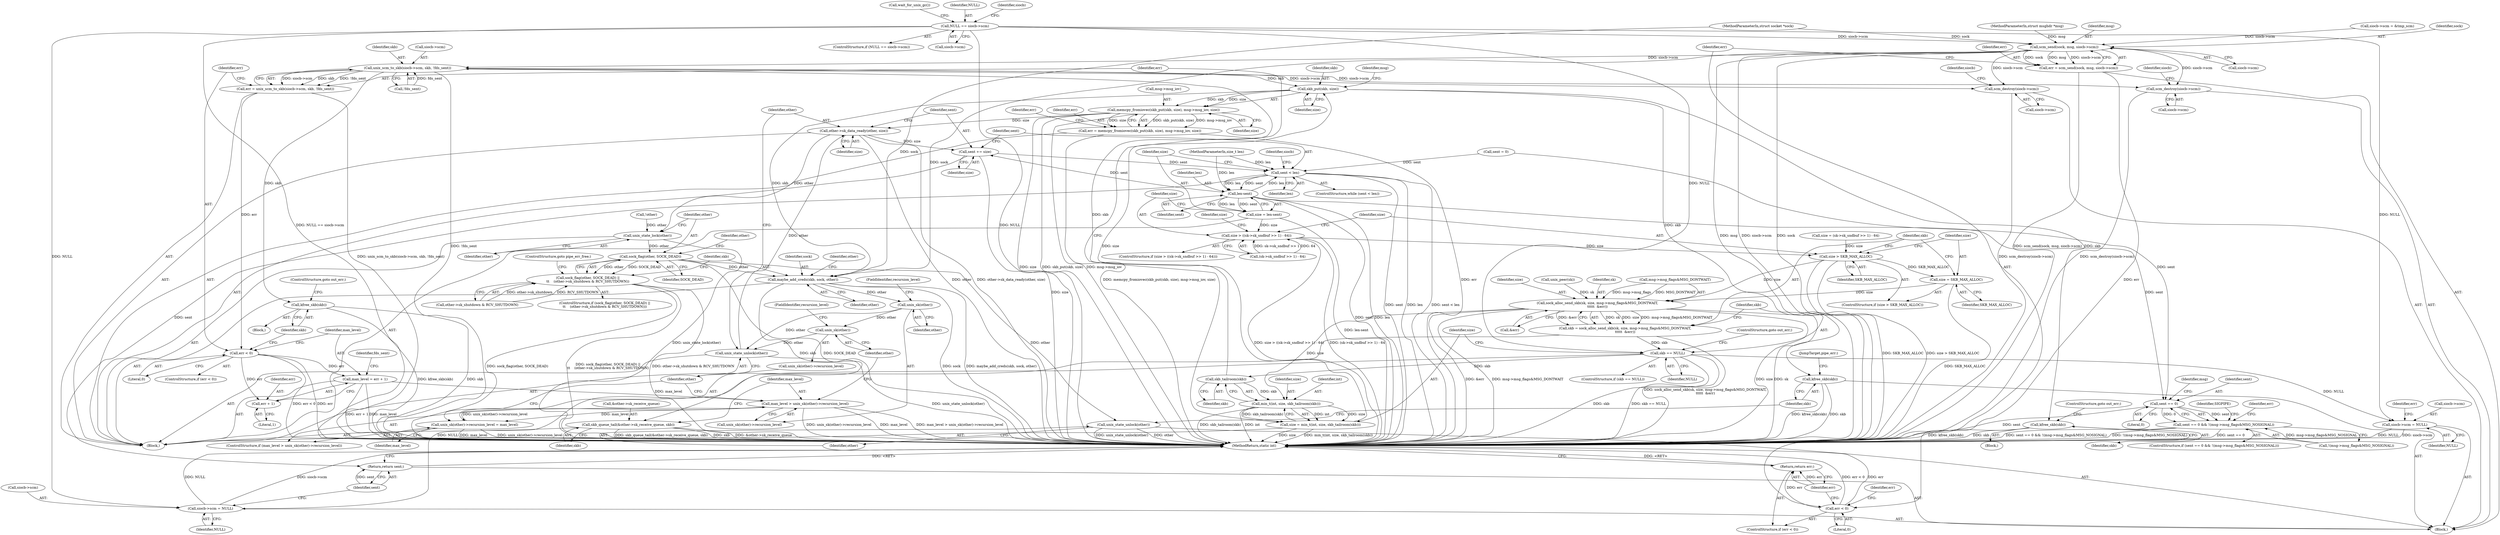 digraph "1_linux_e0e3cea46d31d23dc40df0a49a7a2c04fe8edfea_1@pointer" {
"1000140" [label="(Call,NULL == siocb->scm)"];
"1000154" [label="(Call,scm_send(sock, msg, siocb->scm))"];
"1000152" [label="(Call,err = scm_send(sock, msg, siocb->scm))"];
"1000161" [label="(Call,err < 0)"];
"1000164" [label="(Return,return err;)"];
"1000278" [label="(Call,unix_scm_to_skb(siocb->scm, skb, !fds_sent))"];
"1000276" [label="(Call,err = unix_scm_to_skb(siocb->scm, skb, !fds_sent))"];
"1000286" [label="(Call,err < 0)"];
"1000293" [label="(Call,max_level = err + 1)"];
"1000341" [label="(Call,max_level > unix_sk(other)->recursion_level)"];
"1000347" [label="(Call,unix_sk(other)->recursion_level = max_level)"];
"1000295" [label="(Call,err + 1)"];
"1000290" [label="(Call,kfree_skb(skb))"];
"1000304" [label="(Call,skb_put(skb, size))"];
"1000303" [label="(Call,memcpy_fromiovec(skb_put(skb, size), msg->msg_iov, size))"];
"1000301" [label="(Call,err = memcpy_fromiovec(skb_put(skb, size), msg->msg_iov, size))"];
"1000355" [label="(Call,other->sk_data_ready(other, size))"];
"1000317" [label="(Call,unix_state_lock(other))"];
"1000321" [label="(Call,sock_flag(other, SOCK_DEAD))"];
"1000320" [label="(Call,sock_flag(other, SOCK_DEAD) ||\n\t\t    (other->sk_shutdown & RCV_SHUTDOWN))"];
"1000330" [label="(Call,maybe_add_creds(skb, sock, other))"];
"1000334" [label="(Call,skb_queue_tail(&other->sk_receive_queue, skb))"];
"1000344" [label="(Call,unix_sk(other))"];
"1000349" [label="(Call,unix_sk(other))"];
"1000353" [label="(Call,unix_state_unlock(other))"];
"1000373" [label="(Call,unix_state_unlock(other))"];
"1000358" [label="(Call,sent += size)"];
"1000217" [label="(Call,sent < len)"];
"1000223" [label="(Call,len-sent)"];
"1000221" [label="(Call,size = len-sent)"];
"1000227" [label="(Call,size > ((sk->sk_sndbuf >> 1) - 64))"];
"1000246" [label="(Call,size > SKB_MAX_ALLOC)"];
"1000249" [label="(Call,size = SKB_MAX_ALLOC)"];
"1000254" [label="(Call,sock_alloc_send_skb(sk, size, msg->msg_flags&MSG_DONTWAIT,\n\t\t\t\t\t  &err))"];
"1000252" [label="(Call,skb = sock_alloc_send_skb(sk, size, msg->msg_flags&MSG_DONTWAIT,\n\t\t\t\t\t  &err))"];
"1000265" [label="(Call,skb == NULL)"];
"1000274" [label="(Call,skb_tailroom(skb))"];
"1000271" [label="(Call,min_t(int, size, skb_tailroom(skb)))"];
"1000269" [label="(Call,size = min_t(int, size, skb_tailroom(skb)))"];
"1000365" [label="(Call,siocb->scm = NULL)"];
"1000402" [label="(Call,siocb->scm = NULL)"];
"1000380" [label="(Call,sent == 0)"];
"1000379" [label="(Call,sent == 0 && !(msg->msg_flags&MSG_NOSIGNAL))"];
"1000370" [label="(Return,return sent;)"];
"1000314" [label="(Call,kfree_skb(skb))"];
"1000375" [label="(Call,kfree_skb(skb))"];
"1000361" [label="(Call,scm_destroy(siocb->scm))"];
"1000398" [label="(Call,scm_destroy(siocb->scm))"];
"1000292" [label="(ControlStructure,goto out_err;)"];
"1000326" [label="(Identifier,other)"];
"1000349" [label="(Call,unix_sk(other))"];
"1000220" [label="(Block,)"];
"1000315" [label="(Identifier,skb)"];
"1000151" [label="(Call,wait_for_unix_gc())"];
"1000314" [label="(Call,kfree_skb(skb))"];
"1000257" [label="(Call,msg->msg_flags&MSG_DONTWAIT)"];
"1000273" [label="(Identifier,size)"];
"1000362" [label="(Call,siocb->scm)"];
"1000270" [label="(Identifier,size)"];
"1000386" [label="(Identifier,msg)"];
"1000373" [label="(Call,unix_state_unlock(other))"];
"1000381" [label="(Identifier,sent)"];
"1000301" [label="(Call,err = memcpy_fromiovec(skb_put(skb, size), msg->msg_iov, size))"];
"1000380" [label="(Call,sent == 0)"];
"1000277" [label="(Identifier,err)"];
"1000141" [label="(Identifier,NULL)"];
"1000219" [label="(Identifier,len)"];
"1000156" [label="(Identifier,msg)"];
"1000290" [label="(Call,kfree_skb(skb))"];
"1000271" [label="(Call,min_t(int, size, skb_tailroom(skb)))"];
"1000390" [label="(Identifier,SIGPIPE)"];
"1000346" [label="(FieldIdentifier,recursion_level)"];
"1000404" [label="(Identifier,siocb)"];
"1000217" [label="(Call,sent < len)"];
"1000402" [label="(Call,siocb->scm = NULL)"];
"1000344" [label="(Call,unix_sk(other))"];
"1000162" [label="(Identifier,err)"];
"1000265" [label="(Call,skb == NULL)"];
"1000304" [label="(Call,skb_put(skb, size))"];
"1000228" [label="(Identifier,size)"];
"1000275" [label="(Identifier,skb)"];
"1000154" [label="(Call,scm_send(sock, msg, siocb->scm))"];
"1000306" [label="(Identifier,size)"];
"1000313" [label="(Block,)"];
"1000145" [label="(Call,siocb->scm = &tmp_scm)"];
"1000356" [label="(Identifier,other)"];
"1000379" [label="(Call,sent == 0 && !(msg->msg_flags&MSG_NOSIGNAL))"];
"1000352" [label="(Identifier,max_level)"];
"1000236" [label="(Call,size = (sk->sk_sndbuf >> 1) - 64)"];
"1000227" [label="(Call,size > ((sk->sk_sndbuf >> 1) - 64))"];
"1000287" [label="(Identifier,err)"];
"1000321" [label="(Call,sock_flag(other, SOCK_DEAD))"];
"1000319" [label="(ControlStructure,if (sock_flag(other, SOCK_DEAD) ||\n\t\t    (other->sk_shutdown & RCV_SHUTDOWN)))"];
"1000247" [label="(Identifier,size)"];
"1000334" [label="(Call,skb_queue_tail(&other->sk_receive_queue, skb))"];
"1000335" [label="(Call,&other->sk_receive_queue)"];
"1000367" [label="(Identifier,siocb)"];
"1000297" [label="(Literal,1)"];
"1000398" [label="(Call,scm_destroy(siocb->scm))"];
"1000167" [label="(Identifier,err)"];
"1000291" [label="(Identifier,skb)"];
"1000331" [label="(Identifier,skb)"];
"1000252" [label="(Call,skb = sock_alloc_send_skb(sk, size, msg->msg_flags&MSG_DONTWAIT,\n\t\t\t\t\t  &err))"];
"1000256" [label="(Identifier,size)"];
"1000371" [label="(Identifier,sent)"];
"1000206" [label="(Call,!other)"];
"1000248" [label="(Identifier,SKB_MAX_ALLOC)"];
"1000109" [label="(MethodParameterIn,size_t len)"];
"1000323" [label="(Identifier,SOCK_DEAD)"];
"1000251" [label="(Identifier,SKB_MAX_ALLOC)"];
"1000340" [label="(ControlStructure,if (max_level > unix_sk(other)->recursion_level))"];
"1000161" [label="(Call,err < 0)"];
"1000142" [label="(Call,siocb->scm)"];
"1000164" [label="(Return,return err;)"];
"1000406" [label="(Identifier,NULL)"];
"1000160" [label="(ControlStructure,if (err < 0))"];
"1000308" [label="(Identifier,msg)"];
"1000216" [label="(ControlStructure,while (sent < len))"];
"1000264" [label="(ControlStructure,if (skb == NULL))"];
"1000245" [label="(ControlStructure,if (size > SKB_MAX_ALLOC))"];
"1000375" [label="(Call,kfree_skb(skb))"];
"1000341" [label="(Call,max_level > unix_sk(other)->recursion_level)"];
"1000407" [label="(Identifier,err)"];
"1000272" [label="(Identifier,int)"];
"1000383" [label="(Call,!(msg->msg_flags&MSG_NOSIGNAL))"];
"1000365" [label="(Call,siocb->scm = NULL)"];
"1000226" [label="(ControlStructure,if (size > ((sk->sk_sndbuf >> 1) - 64)))"];
"1000288" [label="(Literal,0)"];
"1000343" [label="(Call,unix_sk(other)->recursion_level)"];
"1000361" [label="(Call,scm_destroy(siocb->scm))"];
"1000378" [label="(ControlStructure,if (sent == 0 && !(msg->msg_flags&MSG_NOSIGNAL)))"];
"1000310" [label="(Identifier,size)"];
"1000351" [label="(FieldIdentifier,recursion_level)"];
"1000318" [label="(Identifier,other)"];
"1000296" [label="(Identifier,err)"];
"1000285" [label="(ControlStructure,if (err < 0))"];
"1000279" [label="(Call,siocb->scm)"];
"1000348" [label="(Call,unix_sk(other)->recursion_level)"];
"1000370" [label="(Return,return sent;)"];
"1000250" [label="(Identifier,size)"];
"1000224" [label="(Identifier,len)"];
"1000330" [label="(Call,maybe_add_creds(skb, sock, other))"];
"1000345" [label="(Identifier,other)"];
"1000294" [label="(Identifier,max_level)"];
"1000130" [label="(Call,sent = 0)"];
"1000360" [label="(Identifier,size)"];
"1000222" [label="(Identifier,size)"];
"1000249" [label="(Call,size = SKB_MAX_ALLOC)"];
"1000157" [label="(Call,siocb->scm)"];
"1000155" [label="(Identifier,sock)"];
"1000303" [label="(Call,memcpy_fromiovec(skb_put(skb, size), msg->msg_iov, size))"];
"1000110" [label="(Block,)"];
"1000305" [label="(Identifier,skb)"];
"1000359" [label="(Identifier,sent)"];
"1000337" [label="(Identifier,other)"];
"1000147" [label="(Identifier,siocb)"];
"1000108" [label="(MethodParameterIn,struct msghdr *msg)"];
"1000354" [label="(Identifier,other)"];
"1000289" [label="(Block,)"];
"1000299" [label="(Identifier,fds_sent)"];
"1000320" [label="(Call,sock_flag(other, SOCK_DEAD) ||\n\t\t    (other->sk_shutdown & RCV_SHUTDOWN))"];
"1000376" [label="(Identifier,skb)"];
"1000153" [label="(Identifier,err)"];
"1000107" [label="(MethodParameterIn,struct socket *sock)"];
"1000282" [label="(Identifier,skb)"];
"1000347" [label="(Call,unix_sk(other)->recursion_level = max_level)"];
"1000269" [label="(Call,size = min_t(int, size, skb_tailroom(skb)))"];
"1000329" [label="(ControlStructure,goto pipe_err_free;)"];
"1000253" [label="(Identifier,skb)"];
"1000268" [label="(ControlStructure,goto out_err;)"];
"1000358" [label="(Call,sent += size)"];
"1000283" [label="(Call,!fds_sent)"];
"1000408" [label="(MethodReturn,static int)"];
"1000274" [label="(Call,skb_tailroom(skb))"];
"1000152" [label="(Call,err = scm_send(sock, msg, siocb->scm))"];
"1000276" [label="(Call,err = unix_scm_to_skb(siocb->scm, skb, !fds_sent))"];
"1000317" [label="(Call,unix_state_lock(other))"];
"1000394" [label="(Identifier,err)"];
"1000262" [label="(Call,&err)"];
"1000403" [label="(Call,siocb->scm)"];
"1000342" [label="(Identifier,max_level)"];
"1000324" [label="(Call,other->sk_shutdown & RCV_SHUTDOWN)"];
"1000369" [label="(Identifier,NULL)"];
"1000254" [label="(Call,sock_alloc_send_skb(sk, size, msg->msg_flags&MSG_DONTWAIT,\n\t\t\t\t\t  &err))"];
"1000278" [label="(Call,unix_scm_to_skb(siocb->scm, skb, !fds_sent))"];
"1000139" [label="(ControlStructure,if (NULL == siocb->scm))"];
"1000307" [label="(Call,msg->msg_iov)"];
"1000382" [label="(Literal,0)"];
"1000355" [label="(Call,other->sk_data_ready(other, size))"];
"1000374" [label="(Identifier,other)"];
"1000316" [label="(ControlStructure,goto out_err;)"];
"1000221" [label="(Call,size = len-sent)"];
"1000246" [label="(Call,size > SKB_MAX_ALLOC)"];
"1000267" [label="(Identifier,NULL)"];
"1000223" [label="(Call,len-sent)"];
"1000332" [label="(Identifier,sock)"];
"1000225" [label="(Identifier,sent)"];
"1000295" [label="(Call,err + 1)"];
"1000140" [label="(Call,NULL == siocb->scm)"];
"1000165" [label="(Identifier,err)"];
"1000286" [label="(Call,err < 0)"];
"1000353" [label="(Call,unix_state_unlock(other))"];
"1000203" [label="(Call,unix_peer(sk))"];
"1000312" [label="(Identifier,err)"];
"1000237" [label="(Identifier,size)"];
"1000229" [label="(Call,(sk->sk_sndbuf >> 1) - 64)"];
"1000266" [label="(Identifier,skb)"];
"1000293" [label="(Call,max_level = err + 1)"];
"1000377" [label="(JumpTarget,pipe_err:)"];
"1000255" [label="(Identifier,sk)"];
"1000163" [label="(Literal,0)"];
"1000322" [label="(Identifier,other)"];
"1000350" [label="(Identifier,other)"];
"1000399" [label="(Call,siocb->scm)"];
"1000357" [label="(Identifier,size)"];
"1000333" [label="(Identifier,other)"];
"1000218" [label="(Identifier,sent)"];
"1000339" [label="(Identifier,skb)"];
"1000363" [label="(Identifier,siocb)"];
"1000302" [label="(Identifier,err)"];
"1000366" [label="(Call,siocb->scm)"];
"1000140" -> "1000139"  [label="AST: "];
"1000140" -> "1000142"  [label="CFG: "];
"1000141" -> "1000140"  [label="AST: "];
"1000142" -> "1000140"  [label="AST: "];
"1000147" -> "1000140"  [label="CFG: "];
"1000151" -> "1000140"  [label="CFG: "];
"1000140" -> "1000408"  [label="DDG: NULL"];
"1000140" -> "1000408"  [label="DDG: NULL == siocb->scm"];
"1000140" -> "1000154"  [label="DDG: siocb->scm"];
"1000140" -> "1000265"  [label="DDG: NULL"];
"1000140" -> "1000365"  [label="DDG: NULL"];
"1000140" -> "1000402"  [label="DDG: NULL"];
"1000154" -> "1000152"  [label="AST: "];
"1000154" -> "1000157"  [label="CFG: "];
"1000155" -> "1000154"  [label="AST: "];
"1000156" -> "1000154"  [label="AST: "];
"1000157" -> "1000154"  [label="AST: "];
"1000152" -> "1000154"  [label="CFG: "];
"1000154" -> "1000408"  [label="DDG: siocb->scm"];
"1000154" -> "1000408"  [label="DDG: sock"];
"1000154" -> "1000408"  [label="DDG: msg"];
"1000154" -> "1000152"  [label="DDG: sock"];
"1000154" -> "1000152"  [label="DDG: msg"];
"1000154" -> "1000152"  [label="DDG: siocb->scm"];
"1000107" -> "1000154"  [label="DDG: sock"];
"1000108" -> "1000154"  [label="DDG: msg"];
"1000145" -> "1000154"  [label="DDG: siocb->scm"];
"1000154" -> "1000278"  [label="DDG: siocb->scm"];
"1000154" -> "1000330"  [label="DDG: sock"];
"1000154" -> "1000361"  [label="DDG: siocb->scm"];
"1000154" -> "1000398"  [label="DDG: siocb->scm"];
"1000152" -> "1000110"  [label="AST: "];
"1000153" -> "1000152"  [label="AST: "];
"1000162" -> "1000152"  [label="CFG: "];
"1000152" -> "1000408"  [label="DDG: scm_send(sock, msg, siocb->scm)"];
"1000152" -> "1000161"  [label="DDG: err"];
"1000161" -> "1000160"  [label="AST: "];
"1000161" -> "1000163"  [label="CFG: "];
"1000162" -> "1000161"  [label="AST: "];
"1000163" -> "1000161"  [label="AST: "];
"1000165" -> "1000161"  [label="CFG: "];
"1000167" -> "1000161"  [label="CFG: "];
"1000161" -> "1000408"  [label="DDG: err"];
"1000161" -> "1000408"  [label="DDG: err < 0"];
"1000161" -> "1000164"  [label="DDG: err"];
"1000164" -> "1000160"  [label="AST: "];
"1000164" -> "1000165"  [label="CFG: "];
"1000165" -> "1000164"  [label="AST: "];
"1000408" -> "1000164"  [label="CFG: "];
"1000164" -> "1000408"  [label="DDG: <RET>"];
"1000165" -> "1000164"  [label="DDG: err"];
"1000278" -> "1000276"  [label="AST: "];
"1000278" -> "1000283"  [label="CFG: "];
"1000279" -> "1000278"  [label="AST: "];
"1000282" -> "1000278"  [label="AST: "];
"1000283" -> "1000278"  [label="AST: "];
"1000276" -> "1000278"  [label="CFG: "];
"1000278" -> "1000408"  [label="DDG: !fds_sent"];
"1000278" -> "1000276"  [label="DDG: siocb->scm"];
"1000278" -> "1000276"  [label="DDG: skb"];
"1000278" -> "1000276"  [label="DDG: !fds_sent"];
"1000274" -> "1000278"  [label="DDG: skb"];
"1000283" -> "1000278"  [label="DDG: fds_sent"];
"1000278" -> "1000290"  [label="DDG: skb"];
"1000278" -> "1000304"  [label="DDG: skb"];
"1000278" -> "1000361"  [label="DDG: siocb->scm"];
"1000278" -> "1000398"  [label="DDG: siocb->scm"];
"1000276" -> "1000220"  [label="AST: "];
"1000277" -> "1000276"  [label="AST: "];
"1000287" -> "1000276"  [label="CFG: "];
"1000276" -> "1000408"  [label="DDG: unix_scm_to_skb(siocb->scm, skb, !fds_sent)"];
"1000276" -> "1000286"  [label="DDG: err"];
"1000286" -> "1000285"  [label="AST: "];
"1000286" -> "1000288"  [label="CFG: "];
"1000287" -> "1000286"  [label="AST: "];
"1000288" -> "1000286"  [label="AST: "];
"1000291" -> "1000286"  [label="CFG: "];
"1000294" -> "1000286"  [label="CFG: "];
"1000286" -> "1000408"  [label="DDG: err < 0"];
"1000286" -> "1000408"  [label="DDG: err"];
"1000286" -> "1000293"  [label="DDG: err"];
"1000286" -> "1000295"  [label="DDG: err"];
"1000293" -> "1000220"  [label="AST: "];
"1000293" -> "1000295"  [label="CFG: "];
"1000294" -> "1000293"  [label="AST: "];
"1000295" -> "1000293"  [label="AST: "];
"1000299" -> "1000293"  [label="CFG: "];
"1000293" -> "1000408"  [label="DDG: max_level"];
"1000293" -> "1000408"  [label="DDG: err + 1"];
"1000293" -> "1000341"  [label="DDG: max_level"];
"1000341" -> "1000340"  [label="AST: "];
"1000341" -> "1000343"  [label="CFG: "];
"1000342" -> "1000341"  [label="AST: "];
"1000343" -> "1000341"  [label="AST: "];
"1000350" -> "1000341"  [label="CFG: "];
"1000354" -> "1000341"  [label="CFG: "];
"1000341" -> "1000408"  [label="DDG: unix_sk(other)->recursion_level"];
"1000341" -> "1000408"  [label="DDG: max_level"];
"1000341" -> "1000408"  [label="DDG: max_level > unix_sk(other)->recursion_level"];
"1000347" -> "1000341"  [label="DDG: unix_sk(other)->recursion_level"];
"1000341" -> "1000347"  [label="DDG: max_level"];
"1000347" -> "1000340"  [label="AST: "];
"1000347" -> "1000352"  [label="CFG: "];
"1000348" -> "1000347"  [label="AST: "];
"1000352" -> "1000347"  [label="AST: "];
"1000354" -> "1000347"  [label="CFG: "];
"1000347" -> "1000408"  [label="DDG: unix_sk(other)->recursion_level"];
"1000347" -> "1000408"  [label="DDG: max_level"];
"1000295" -> "1000297"  [label="CFG: "];
"1000296" -> "1000295"  [label="AST: "];
"1000297" -> "1000295"  [label="AST: "];
"1000290" -> "1000289"  [label="AST: "];
"1000290" -> "1000291"  [label="CFG: "];
"1000291" -> "1000290"  [label="AST: "];
"1000292" -> "1000290"  [label="CFG: "];
"1000290" -> "1000408"  [label="DDG: skb"];
"1000290" -> "1000408"  [label="DDG: kfree_skb(skb)"];
"1000304" -> "1000303"  [label="AST: "];
"1000304" -> "1000306"  [label="CFG: "];
"1000305" -> "1000304"  [label="AST: "];
"1000306" -> "1000304"  [label="AST: "];
"1000308" -> "1000304"  [label="CFG: "];
"1000304" -> "1000303"  [label="DDG: skb"];
"1000304" -> "1000303"  [label="DDG: size"];
"1000269" -> "1000304"  [label="DDG: size"];
"1000304" -> "1000314"  [label="DDG: skb"];
"1000304" -> "1000330"  [label="DDG: skb"];
"1000304" -> "1000375"  [label="DDG: skb"];
"1000303" -> "1000301"  [label="AST: "];
"1000303" -> "1000310"  [label="CFG: "];
"1000307" -> "1000303"  [label="AST: "];
"1000310" -> "1000303"  [label="AST: "];
"1000301" -> "1000303"  [label="CFG: "];
"1000303" -> "1000408"  [label="DDG: size"];
"1000303" -> "1000408"  [label="DDG: skb_put(skb, size)"];
"1000303" -> "1000408"  [label="DDG: msg->msg_iov"];
"1000303" -> "1000301"  [label="DDG: skb_put(skb, size)"];
"1000303" -> "1000301"  [label="DDG: msg->msg_iov"];
"1000303" -> "1000301"  [label="DDG: size"];
"1000303" -> "1000355"  [label="DDG: size"];
"1000301" -> "1000220"  [label="AST: "];
"1000302" -> "1000301"  [label="AST: "];
"1000312" -> "1000301"  [label="CFG: "];
"1000301" -> "1000408"  [label="DDG: memcpy_fromiovec(skb_put(skb, size), msg->msg_iov, size)"];
"1000301" -> "1000408"  [label="DDG: err"];
"1000355" -> "1000220"  [label="AST: "];
"1000355" -> "1000357"  [label="CFG: "];
"1000356" -> "1000355"  [label="AST: "];
"1000357" -> "1000355"  [label="AST: "];
"1000359" -> "1000355"  [label="CFG: "];
"1000355" -> "1000408"  [label="DDG: other"];
"1000355" -> "1000408"  [label="DDG: other->sk_data_ready(other, size)"];
"1000355" -> "1000317"  [label="DDG: other"];
"1000353" -> "1000355"  [label="DDG: other"];
"1000355" -> "1000358"  [label="DDG: size"];
"1000317" -> "1000220"  [label="AST: "];
"1000317" -> "1000318"  [label="CFG: "];
"1000318" -> "1000317"  [label="AST: "];
"1000322" -> "1000317"  [label="CFG: "];
"1000317" -> "1000408"  [label="DDG: unix_state_lock(other)"];
"1000206" -> "1000317"  [label="DDG: other"];
"1000317" -> "1000321"  [label="DDG: other"];
"1000321" -> "1000320"  [label="AST: "];
"1000321" -> "1000323"  [label="CFG: "];
"1000322" -> "1000321"  [label="AST: "];
"1000323" -> "1000321"  [label="AST: "];
"1000326" -> "1000321"  [label="CFG: "];
"1000320" -> "1000321"  [label="CFG: "];
"1000321" -> "1000408"  [label="DDG: SOCK_DEAD"];
"1000321" -> "1000320"  [label="DDG: other"];
"1000321" -> "1000320"  [label="DDG: SOCK_DEAD"];
"1000321" -> "1000330"  [label="DDG: other"];
"1000321" -> "1000373"  [label="DDG: other"];
"1000320" -> "1000319"  [label="AST: "];
"1000320" -> "1000324"  [label="CFG: "];
"1000324" -> "1000320"  [label="AST: "];
"1000329" -> "1000320"  [label="CFG: "];
"1000331" -> "1000320"  [label="CFG: "];
"1000320" -> "1000408"  [label="DDG: other->sk_shutdown & RCV_SHUTDOWN"];
"1000320" -> "1000408"  [label="DDG: sock_flag(other, SOCK_DEAD)"];
"1000320" -> "1000408"  [label="DDG: sock_flag(other, SOCK_DEAD) ||\n\t\t    (other->sk_shutdown & RCV_SHUTDOWN)"];
"1000324" -> "1000320"  [label="DDG: other->sk_shutdown"];
"1000324" -> "1000320"  [label="DDG: RCV_SHUTDOWN"];
"1000330" -> "1000220"  [label="AST: "];
"1000330" -> "1000333"  [label="CFG: "];
"1000331" -> "1000330"  [label="AST: "];
"1000332" -> "1000330"  [label="AST: "];
"1000333" -> "1000330"  [label="AST: "];
"1000337" -> "1000330"  [label="CFG: "];
"1000330" -> "1000408"  [label="DDG: sock"];
"1000330" -> "1000408"  [label="DDG: maybe_add_creds(skb, sock, other)"];
"1000107" -> "1000330"  [label="DDG: sock"];
"1000330" -> "1000334"  [label="DDG: skb"];
"1000330" -> "1000344"  [label="DDG: other"];
"1000334" -> "1000220"  [label="AST: "];
"1000334" -> "1000339"  [label="CFG: "];
"1000335" -> "1000334"  [label="AST: "];
"1000339" -> "1000334"  [label="AST: "];
"1000342" -> "1000334"  [label="CFG: "];
"1000334" -> "1000408"  [label="DDG: skb_queue_tail(&other->sk_receive_queue, skb)"];
"1000334" -> "1000408"  [label="DDG: skb"];
"1000334" -> "1000408"  [label="DDG: &other->sk_receive_queue"];
"1000344" -> "1000343"  [label="AST: "];
"1000344" -> "1000345"  [label="CFG: "];
"1000345" -> "1000344"  [label="AST: "];
"1000346" -> "1000344"  [label="CFG: "];
"1000344" -> "1000349"  [label="DDG: other"];
"1000344" -> "1000353"  [label="DDG: other"];
"1000349" -> "1000348"  [label="AST: "];
"1000349" -> "1000350"  [label="CFG: "];
"1000350" -> "1000349"  [label="AST: "];
"1000351" -> "1000349"  [label="CFG: "];
"1000349" -> "1000353"  [label="DDG: other"];
"1000353" -> "1000220"  [label="AST: "];
"1000353" -> "1000354"  [label="CFG: "];
"1000354" -> "1000353"  [label="AST: "];
"1000356" -> "1000353"  [label="CFG: "];
"1000353" -> "1000408"  [label="DDG: unix_state_unlock(other)"];
"1000373" -> "1000110"  [label="AST: "];
"1000373" -> "1000374"  [label="CFG: "];
"1000374" -> "1000373"  [label="AST: "];
"1000376" -> "1000373"  [label="CFG: "];
"1000373" -> "1000408"  [label="DDG: unix_state_unlock(other)"];
"1000373" -> "1000408"  [label="DDG: other"];
"1000358" -> "1000220"  [label="AST: "];
"1000358" -> "1000360"  [label="CFG: "];
"1000359" -> "1000358"  [label="AST: "];
"1000360" -> "1000358"  [label="AST: "];
"1000218" -> "1000358"  [label="CFG: "];
"1000358" -> "1000408"  [label="DDG: size"];
"1000358" -> "1000217"  [label="DDG: sent"];
"1000223" -> "1000358"  [label="DDG: sent"];
"1000217" -> "1000216"  [label="AST: "];
"1000217" -> "1000219"  [label="CFG: "];
"1000218" -> "1000217"  [label="AST: "];
"1000219" -> "1000217"  [label="AST: "];
"1000222" -> "1000217"  [label="CFG: "];
"1000363" -> "1000217"  [label="CFG: "];
"1000217" -> "1000408"  [label="DDG: len"];
"1000217" -> "1000408"  [label="DDG: sent < len"];
"1000217" -> "1000408"  [label="DDG: sent"];
"1000130" -> "1000217"  [label="DDG: sent"];
"1000223" -> "1000217"  [label="DDG: len"];
"1000109" -> "1000217"  [label="DDG: len"];
"1000217" -> "1000223"  [label="DDG: len"];
"1000217" -> "1000223"  [label="DDG: sent"];
"1000217" -> "1000370"  [label="DDG: sent"];
"1000223" -> "1000221"  [label="AST: "];
"1000223" -> "1000225"  [label="CFG: "];
"1000224" -> "1000223"  [label="AST: "];
"1000225" -> "1000223"  [label="AST: "];
"1000221" -> "1000223"  [label="CFG: "];
"1000223" -> "1000408"  [label="DDG: sent"];
"1000223" -> "1000408"  [label="DDG: len"];
"1000223" -> "1000221"  [label="DDG: len"];
"1000223" -> "1000221"  [label="DDG: sent"];
"1000109" -> "1000223"  [label="DDG: len"];
"1000223" -> "1000380"  [label="DDG: sent"];
"1000221" -> "1000220"  [label="AST: "];
"1000222" -> "1000221"  [label="AST: "];
"1000228" -> "1000221"  [label="CFG: "];
"1000221" -> "1000408"  [label="DDG: len-sent"];
"1000221" -> "1000227"  [label="DDG: size"];
"1000227" -> "1000226"  [label="AST: "];
"1000227" -> "1000229"  [label="CFG: "];
"1000228" -> "1000227"  [label="AST: "];
"1000229" -> "1000227"  [label="AST: "];
"1000237" -> "1000227"  [label="CFG: "];
"1000247" -> "1000227"  [label="CFG: "];
"1000227" -> "1000408"  [label="DDG: size > ((sk->sk_sndbuf >> 1) - 64)"];
"1000227" -> "1000408"  [label="DDG: (sk->sk_sndbuf >> 1) - 64"];
"1000229" -> "1000227"  [label="DDG: sk->sk_sndbuf >> 1"];
"1000229" -> "1000227"  [label="DDG: 64"];
"1000227" -> "1000246"  [label="DDG: size"];
"1000246" -> "1000245"  [label="AST: "];
"1000246" -> "1000248"  [label="CFG: "];
"1000247" -> "1000246"  [label="AST: "];
"1000248" -> "1000246"  [label="AST: "];
"1000250" -> "1000246"  [label="CFG: "];
"1000253" -> "1000246"  [label="CFG: "];
"1000246" -> "1000408"  [label="DDG: SKB_MAX_ALLOC"];
"1000246" -> "1000408"  [label="DDG: size > SKB_MAX_ALLOC"];
"1000236" -> "1000246"  [label="DDG: size"];
"1000246" -> "1000249"  [label="DDG: SKB_MAX_ALLOC"];
"1000246" -> "1000254"  [label="DDG: size"];
"1000249" -> "1000245"  [label="AST: "];
"1000249" -> "1000251"  [label="CFG: "];
"1000250" -> "1000249"  [label="AST: "];
"1000251" -> "1000249"  [label="AST: "];
"1000253" -> "1000249"  [label="CFG: "];
"1000249" -> "1000408"  [label="DDG: SKB_MAX_ALLOC"];
"1000249" -> "1000254"  [label="DDG: size"];
"1000254" -> "1000252"  [label="AST: "];
"1000254" -> "1000262"  [label="CFG: "];
"1000255" -> "1000254"  [label="AST: "];
"1000256" -> "1000254"  [label="AST: "];
"1000257" -> "1000254"  [label="AST: "];
"1000262" -> "1000254"  [label="AST: "];
"1000252" -> "1000254"  [label="CFG: "];
"1000254" -> "1000408"  [label="DDG: sk"];
"1000254" -> "1000408"  [label="DDG: &err"];
"1000254" -> "1000408"  [label="DDG: msg->msg_flags&MSG_DONTWAIT"];
"1000254" -> "1000408"  [label="DDG: size"];
"1000254" -> "1000252"  [label="DDG: sk"];
"1000254" -> "1000252"  [label="DDG: size"];
"1000254" -> "1000252"  [label="DDG: msg->msg_flags&MSG_DONTWAIT"];
"1000254" -> "1000252"  [label="DDG: &err"];
"1000203" -> "1000254"  [label="DDG: sk"];
"1000257" -> "1000254"  [label="DDG: msg->msg_flags"];
"1000257" -> "1000254"  [label="DDG: MSG_DONTWAIT"];
"1000254" -> "1000271"  [label="DDG: size"];
"1000252" -> "1000220"  [label="AST: "];
"1000253" -> "1000252"  [label="AST: "];
"1000266" -> "1000252"  [label="CFG: "];
"1000252" -> "1000408"  [label="DDG: sock_alloc_send_skb(sk, size, msg->msg_flags&MSG_DONTWAIT,\n\t\t\t\t\t  &err)"];
"1000252" -> "1000265"  [label="DDG: skb"];
"1000265" -> "1000264"  [label="AST: "];
"1000265" -> "1000267"  [label="CFG: "];
"1000266" -> "1000265"  [label="AST: "];
"1000267" -> "1000265"  [label="AST: "];
"1000268" -> "1000265"  [label="CFG: "];
"1000270" -> "1000265"  [label="CFG: "];
"1000265" -> "1000408"  [label="DDG: skb == NULL"];
"1000265" -> "1000408"  [label="DDG: skb"];
"1000265" -> "1000274"  [label="DDG: skb"];
"1000265" -> "1000365"  [label="DDG: NULL"];
"1000265" -> "1000402"  [label="DDG: NULL"];
"1000274" -> "1000271"  [label="AST: "];
"1000274" -> "1000275"  [label="CFG: "];
"1000275" -> "1000274"  [label="AST: "];
"1000271" -> "1000274"  [label="CFG: "];
"1000274" -> "1000271"  [label="DDG: skb"];
"1000271" -> "1000269"  [label="AST: "];
"1000272" -> "1000271"  [label="AST: "];
"1000273" -> "1000271"  [label="AST: "];
"1000269" -> "1000271"  [label="CFG: "];
"1000271" -> "1000408"  [label="DDG: skb_tailroom(skb)"];
"1000271" -> "1000408"  [label="DDG: int"];
"1000271" -> "1000269"  [label="DDG: int"];
"1000271" -> "1000269"  [label="DDG: size"];
"1000271" -> "1000269"  [label="DDG: skb_tailroom(skb)"];
"1000269" -> "1000220"  [label="AST: "];
"1000270" -> "1000269"  [label="AST: "];
"1000277" -> "1000269"  [label="CFG: "];
"1000269" -> "1000408"  [label="DDG: size"];
"1000269" -> "1000408"  [label="DDG: min_t(int, size, skb_tailroom(skb))"];
"1000365" -> "1000110"  [label="AST: "];
"1000365" -> "1000369"  [label="CFG: "];
"1000366" -> "1000365"  [label="AST: "];
"1000369" -> "1000365"  [label="AST: "];
"1000371" -> "1000365"  [label="CFG: "];
"1000365" -> "1000408"  [label="DDG: NULL"];
"1000365" -> "1000408"  [label="DDG: siocb->scm"];
"1000402" -> "1000110"  [label="AST: "];
"1000402" -> "1000406"  [label="CFG: "];
"1000403" -> "1000402"  [label="AST: "];
"1000406" -> "1000402"  [label="AST: "];
"1000407" -> "1000402"  [label="CFG: "];
"1000402" -> "1000408"  [label="DDG: siocb->scm"];
"1000402" -> "1000408"  [label="DDG: NULL"];
"1000380" -> "1000379"  [label="AST: "];
"1000380" -> "1000382"  [label="CFG: "];
"1000381" -> "1000380"  [label="AST: "];
"1000382" -> "1000380"  [label="AST: "];
"1000386" -> "1000380"  [label="CFG: "];
"1000379" -> "1000380"  [label="CFG: "];
"1000380" -> "1000408"  [label="DDG: sent"];
"1000380" -> "1000379"  [label="DDG: sent"];
"1000380" -> "1000379"  [label="DDG: 0"];
"1000130" -> "1000380"  [label="DDG: sent"];
"1000379" -> "1000378"  [label="AST: "];
"1000379" -> "1000383"  [label="CFG: "];
"1000383" -> "1000379"  [label="AST: "];
"1000390" -> "1000379"  [label="CFG: "];
"1000394" -> "1000379"  [label="CFG: "];
"1000379" -> "1000408"  [label="DDG: !(msg->msg_flags&MSG_NOSIGNAL)"];
"1000379" -> "1000408"  [label="DDG: sent == 0"];
"1000379" -> "1000408"  [label="DDG: sent == 0 && !(msg->msg_flags&MSG_NOSIGNAL)"];
"1000383" -> "1000379"  [label="DDG: msg->msg_flags&MSG_NOSIGNAL"];
"1000370" -> "1000110"  [label="AST: "];
"1000370" -> "1000371"  [label="CFG: "];
"1000371" -> "1000370"  [label="AST: "];
"1000408" -> "1000370"  [label="CFG: "];
"1000370" -> "1000408"  [label="DDG: <RET>"];
"1000371" -> "1000370"  [label="DDG: sent"];
"1000314" -> "1000313"  [label="AST: "];
"1000314" -> "1000315"  [label="CFG: "];
"1000315" -> "1000314"  [label="AST: "];
"1000316" -> "1000314"  [label="CFG: "];
"1000314" -> "1000408"  [label="DDG: skb"];
"1000314" -> "1000408"  [label="DDG: kfree_skb(skb)"];
"1000375" -> "1000110"  [label="AST: "];
"1000375" -> "1000376"  [label="CFG: "];
"1000376" -> "1000375"  [label="AST: "];
"1000377" -> "1000375"  [label="CFG: "];
"1000375" -> "1000408"  [label="DDG: skb"];
"1000375" -> "1000408"  [label="DDG: kfree_skb(skb)"];
"1000361" -> "1000110"  [label="AST: "];
"1000361" -> "1000362"  [label="CFG: "];
"1000362" -> "1000361"  [label="AST: "];
"1000367" -> "1000361"  [label="CFG: "];
"1000361" -> "1000408"  [label="DDG: scm_destroy(siocb->scm)"];
"1000398" -> "1000110"  [label="AST: "];
"1000398" -> "1000399"  [label="CFG: "];
"1000399" -> "1000398"  [label="AST: "];
"1000404" -> "1000398"  [label="CFG: "];
"1000398" -> "1000408"  [label="DDG: scm_destroy(siocb->scm)"];
}
